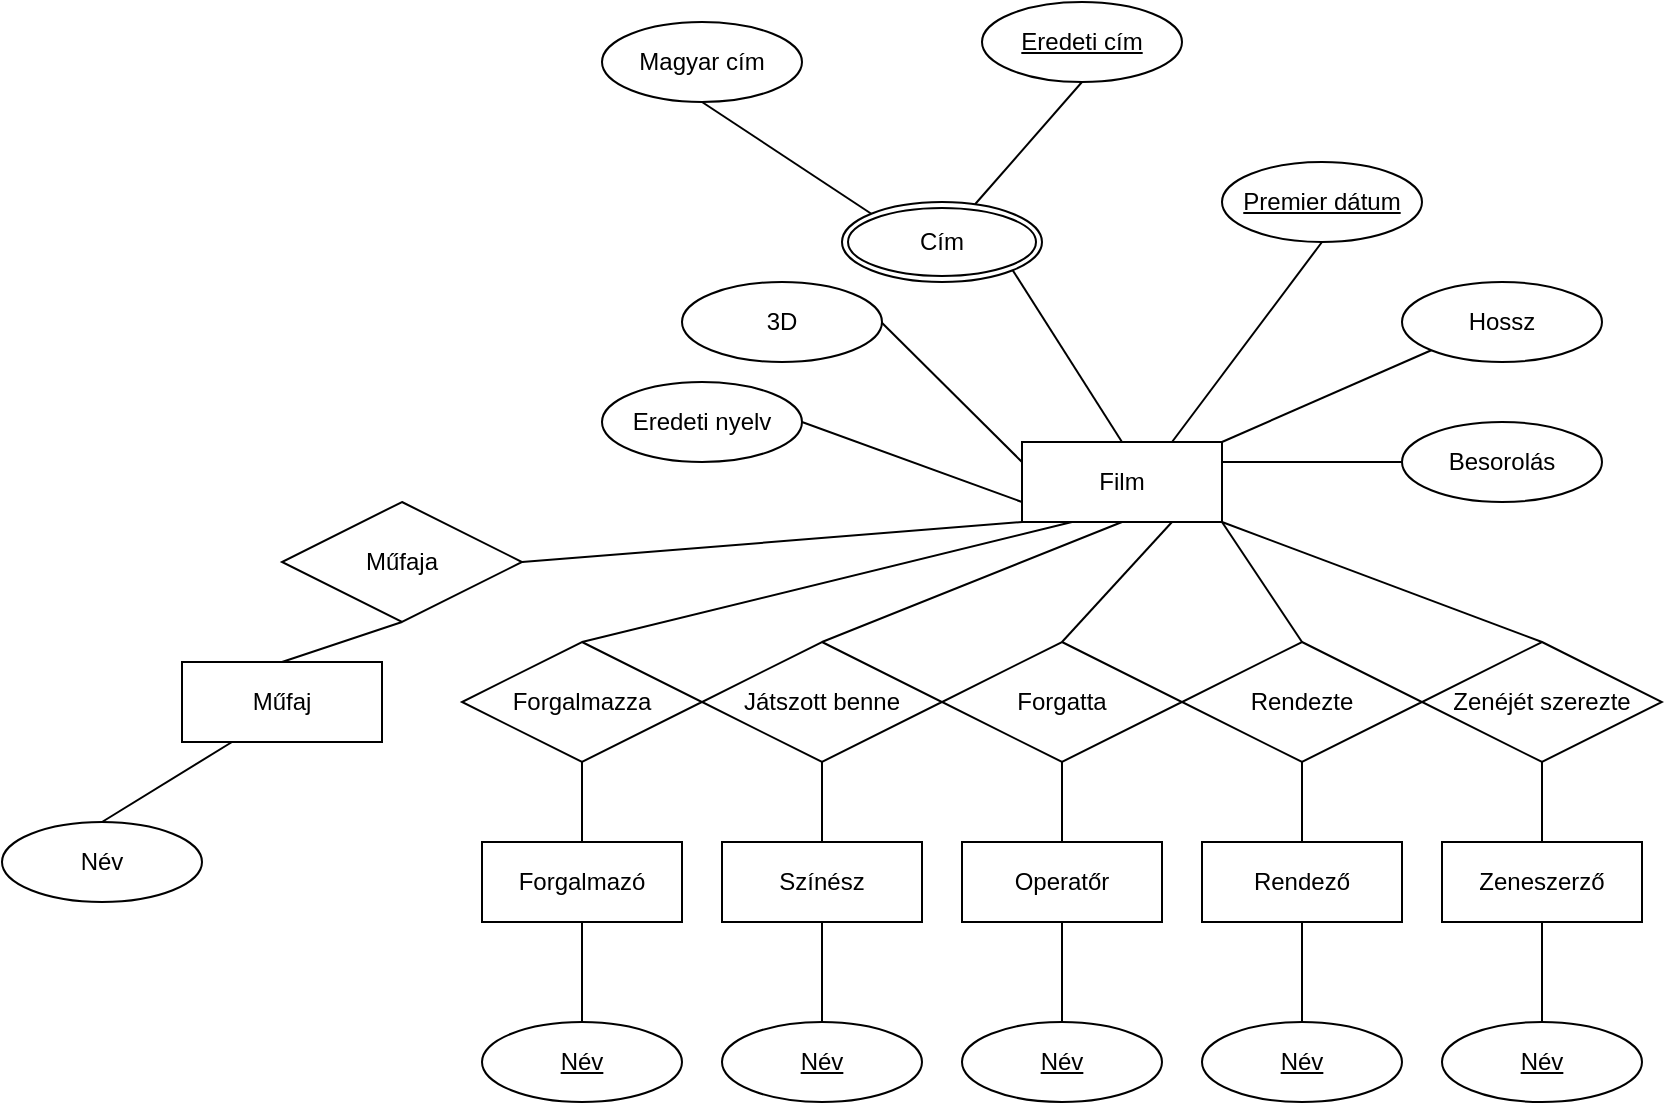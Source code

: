 <mxfile version="20.3.6" type="device"><diagram id="xtN1AGq6OjAocA2u8VrK" name="1 oldal"><mxGraphModel dx="2012" dy="662" grid="1" gridSize="10" guides="1" tooltips="1" connect="1" arrows="1" fold="1" page="1" pageScale="1" pageWidth="827" pageHeight="1169" math="0" shadow="0"><root><mxCell id="0"/><mxCell id="1" parent="0"/><mxCell id="f1IO1buIb6xpCGSynQYz-7" style="edgeStyle=none;rounded=0;orthogonalLoop=1;jettySize=auto;html=1;exitX=0.5;exitY=0;exitDx=0;exitDy=0;entryX=1;entryY=1;entryDx=0;entryDy=0;endArrow=none;endFill=0;" edge="1" parent="1" source="f1IO1buIb6xpCGSynQYz-1" target="f1IO1buIb6xpCGSynQYz-2"><mxGeometry relative="1" as="geometry"/></mxCell><mxCell id="f1IO1buIb6xpCGSynQYz-27" style="edgeStyle=none;rounded=0;orthogonalLoop=1;jettySize=auto;html=1;exitX=0.25;exitY=1;exitDx=0;exitDy=0;entryX=0.5;entryY=0;entryDx=0;entryDy=0;endArrow=none;endFill=0;" edge="1" parent="1" source="f1IO1buIb6xpCGSynQYz-1" target="f1IO1buIb6xpCGSynQYz-26"><mxGeometry relative="1" as="geometry"/></mxCell><mxCell id="f1IO1buIb6xpCGSynQYz-1" value="Film" style="whiteSpace=wrap;html=1;align=center;" vertex="1" parent="1"><mxGeometry x="280" y="320" width="100" height="40" as="geometry"/></mxCell><mxCell id="f1IO1buIb6xpCGSynQYz-2" value="Cím" style="ellipse;shape=doubleEllipse;margin=3;whiteSpace=wrap;html=1;align=center;" vertex="1" parent="1"><mxGeometry x="190" y="200" width="100" height="40" as="geometry"/></mxCell><mxCell id="f1IO1buIb6xpCGSynQYz-6" style="edgeStyle=none;rounded=0;orthogonalLoop=1;jettySize=auto;html=1;exitX=0.5;exitY=1;exitDx=0;exitDy=0;entryX=0;entryY=0;entryDx=0;entryDy=0;endArrow=none;endFill=0;" edge="1" parent="1" source="f1IO1buIb6xpCGSynQYz-23" target="f1IO1buIb6xpCGSynQYz-2"><mxGeometry relative="1" as="geometry"><mxPoint x="140" y="210" as="sourcePoint"/></mxGeometry></mxCell><mxCell id="f1IO1buIb6xpCGSynQYz-5" style="rounded=0;orthogonalLoop=1;jettySize=auto;html=1;exitX=0.5;exitY=1;exitDx=0;exitDy=0;endArrow=none;endFill=0;" edge="1" parent="1" source="f1IO1buIb6xpCGSynQYz-4" target="f1IO1buIb6xpCGSynQYz-2"><mxGeometry relative="1" as="geometry"/></mxCell><mxCell id="f1IO1buIb6xpCGSynQYz-4" value="Eredeti cím" style="ellipse;whiteSpace=wrap;html=1;align=center;fontStyle=4;" vertex="1" parent="1"><mxGeometry x="260" y="100" width="100" height="40" as="geometry"/></mxCell><mxCell id="f1IO1buIb6xpCGSynQYz-17" style="edgeStyle=none;rounded=0;orthogonalLoop=1;jettySize=auto;html=1;exitX=0;exitY=1;exitDx=0;exitDy=0;entryX=1;entryY=0;entryDx=0;entryDy=0;endArrow=none;endFill=0;" edge="1" parent="1" source="f1IO1buIb6xpCGSynQYz-10" target="f1IO1buIb6xpCGSynQYz-1"><mxGeometry relative="1" as="geometry"/></mxCell><mxCell id="f1IO1buIb6xpCGSynQYz-10" value="Hossz" style="ellipse;whiteSpace=wrap;html=1;align=center;" vertex="1" parent="1"><mxGeometry x="470" y="240" width="100" height="40" as="geometry"/></mxCell><mxCell id="f1IO1buIb6xpCGSynQYz-16" style="edgeStyle=none;rounded=0;orthogonalLoop=1;jettySize=auto;html=1;exitX=0.5;exitY=1;exitDx=0;exitDy=0;entryX=0.75;entryY=0;entryDx=0;entryDy=0;endArrow=none;endFill=0;" edge="1" parent="1" source="f1IO1buIb6xpCGSynQYz-11" target="f1IO1buIb6xpCGSynQYz-1"><mxGeometry relative="1" as="geometry"/></mxCell><mxCell id="f1IO1buIb6xpCGSynQYz-11" value="Premier dátum" style="ellipse;whiteSpace=wrap;html=1;align=center;fontStyle=4;" vertex="1" parent="1"><mxGeometry x="380" y="180" width="100" height="40" as="geometry"/></mxCell><mxCell id="f1IO1buIb6xpCGSynQYz-18" style="edgeStyle=none;rounded=0;orthogonalLoop=1;jettySize=auto;html=1;exitX=0;exitY=0.5;exitDx=0;exitDy=0;entryX=1;entryY=0.25;entryDx=0;entryDy=0;endArrow=none;endFill=0;" edge="1" parent="1" source="f1IO1buIb6xpCGSynQYz-12" target="f1IO1buIb6xpCGSynQYz-1"><mxGeometry relative="1" as="geometry"/></mxCell><mxCell id="f1IO1buIb6xpCGSynQYz-12" value="Besorolás" style="ellipse;whiteSpace=wrap;html=1;align=center;" vertex="1" parent="1"><mxGeometry x="470" y="310" width="100" height="40" as="geometry"/></mxCell><mxCell id="f1IO1buIb6xpCGSynQYz-19" style="edgeStyle=none;rounded=0;orthogonalLoop=1;jettySize=auto;html=1;exitX=1;exitY=0.5;exitDx=0;exitDy=0;entryX=0;entryY=0.75;entryDx=0;entryDy=0;endArrow=none;endFill=0;" edge="1" parent="1" source="f1IO1buIb6xpCGSynQYz-13" target="f1IO1buIb6xpCGSynQYz-1"><mxGeometry relative="1" as="geometry"/></mxCell><mxCell id="f1IO1buIb6xpCGSynQYz-13" value="Eredeti nyelv" style="ellipse;whiteSpace=wrap;html=1;align=center;" vertex="1" parent="1"><mxGeometry x="70" y="290" width="100" height="40" as="geometry"/></mxCell><mxCell id="f1IO1buIb6xpCGSynQYz-20" style="edgeStyle=none;rounded=0;orthogonalLoop=1;jettySize=auto;html=1;exitX=1;exitY=0;exitDx=0;exitDy=0;entryX=0;entryY=0.25;entryDx=0;entryDy=0;endArrow=none;endFill=0;" edge="1" parent="1" source="f1IO1buIb6xpCGSynQYz-15" target="f1IO1buIb6xpCGSynQYz-1"><mxGeometry relative="1" as="geometry"/></mxCell><mxCell id="f1IO1buIb6xpCGSynQYz-15" value="3D" style="ellipse;whiteSpace=wrap;html=1;align=center;" vertex="1" parent="1"><mxGeometry x="110" y="240" width="100" height="40" as="geometry"/></mxCell><mxCell id="f1IO1buIb6xpCGSynQYz-21" value="Forgalmazó" style="whiteSpace=wrap;html=1;align=center;" vertex="1" parent="1"><mxGeometry x="10" y="520" width="100" height="40" as="geometry"/></mxCell><mxCell id="f1IO1buIb6xpCGSynQYz-24" style="edgeStyle=none;rounded=0;orthogonalLoop=1;jettySize=auto;html=1;entryX=0.5;entryY=1;entryDx=0;entryDy=0;endArrow=none;endFill=0;exitX=0.5;exitY=0;exitDx=0;exitDy=0;" edge="1" parent="1" source="f1IO1buIb6xpCGSynQYz-25" target="f1IO1buIb6xpCGSynQYz-21"><mxGeometry relative="1" as="geometry"><mxPoint x="270" y="590" as="sourcePoint"/></mxGeometry></mxCell><mxCell id="f1IO1buIb6xpCGSynQYz-23" value="Magyar cím" style="ellipse;whiteSpace=wrap;html=1;align=center;" vertex="1" parent="1"><mxGeometry x="70" y="110" width="100" height="40" as="geometry"/></mxCell><mxCell id="f1IO1buIb6xpCGSynQYz-25" value="Név" style="ellipse;whiteSpace=wrap;html=1;align=center;fontStyle=4;" vertex="1" parent="1"><mxGeometry x="10" y="610" width="100" height="40" as="geometry"/></mxCell><mxCell id="f1IO1buIb6xpCGSynQYz-28" style="edgeStyle=none;rounded=0;orthogonalLoop=1;jettySize=auto;html=1;exitX=0.5;exitY=1;exitDx=0;exitDy=0;entryX=0.5;entryY=0;entryDx=0;entryDy=0;endArrow=none;endFill=0;" edge="1" parent="1" source="f1IO1buIb6xpCGSynQYz-26" target="f1IO1buIb6xpCGSynQYz-21"><mxGeometry relative="1" as="geometry"/></mxCell><mxCell id="f1IO1buIb6xpCGSynQYz-26" value="Forgalmazza" style="shape=rhombus;perimeter=rhombusPerimeter;whiteSpace=wrap;html=1;align=center;" vertex="1" parent="1"><mxGeometry y="420" width="120" height="60" as="geometry"/></mxCell><mxCell id="f1IO1buIb6xpCGSynQYz-30" style="edgeStyle=none;rounded=0;orthogonalLoop=1;jettySize=auto;html=1;exitX=0.5;exitY=0;exitDx=0;exitDy=0;entryX=0.5;entryY=1;entryDx=0;entryDy=0;endArrow=none;endFill=0;" edge="1" parent="1" source="f1IO1buIb6xpCGSynQYz-29" target="f1IO1buIb6xpCGSynQYz-1"><mxGeometry relative="1" as="geometry"/></mxCell><mxCell id="f1IO1buIb6xpCGSynQYz-29" value="Játszott benne" style="shape=rhombus;perimeter=rhombusPerimeter;whiteSpace=wrap;html=1;align=center;" vertex="1" parent="1"><mxGeometry x="120" y="420" width="120" height="60" as="geometry"/></mxCell><mxCell id="f1IO1buIb6xpCGSynQYz-32" style="edgeStyle=none;rounded=0;orthogonalLoop=1;jettySize=auto;html=1;exitX=0.5;exitY=0;exitDx=0;exitDy=0;entryX=0.5;entryY=1;entryDx=0;entryDy=0;endArrow=none;endFill=0;" edge="1" parent="1" source="f1IO1buIb6xpCGSynQYz-31" target="f1IO1buIb6xpCGSynQYz-29"><mxGeometry relative="1" as="geometry"/></mxCell><mxCell id="f1IO1buIb6xpCGSynQYz-34" style="edgeStyle=none;rounded=0;orthogonalLoop=1;jettySize=auto;html=1;exitX=0.5;exitY=1;exitDx=0;exitDy=0;entryX=0.5;entryY=0;entryDx=0;entryDy=0;endArrow=none;endFill=0;" edge="1" parent="1" source="f1IO1buIb6xpCGSynQYz-31" target="f1IO1buIb6xpCGSynQYz-33"><mxGeometry relative="1" as="geometry"/></mxCell><mxCell id="f1IO1buIb6xpCGSynQYz-31" value="Színész" style="whiteSpace=wrap;html=1;align=center;" vertex="1" parent="1"><mxGeometry x="130" y="520" width="100" height="40" as="geometry"/></mxCell><mxCell id="f1IO1buIb6xpCGSynQYz-33" value="Név" style="ellipse;whiteSpace=wrap;html=1;align=center;fontStyle=4;" vertex="1" parent="1"><mxGeometry x="130" y="610" width="100" height="40" as="geometry"/></mxCell><mxCell id="f1IO1buIb6xpCGSynQYz-35" value="Operatőr" style="whiteSpace=wrap;html=1;align=center;" vertex="1" parent="1"><mxGeometry x="250" y="520" width="100" height="40" as="geometry"/></mxCell><mxCell id="f1IO1buIb6xpCGSynQYz-39" style="edgeStyle=none;rounded=0;orthogonalLoop=1;jettySize=auto;html=1;exitX=0.5;exitY=1;exitDx=0;exitDy=0;entryX=0.5;entryY=0;entryDx=0;entryDy=0;endArrow=none;endFill=0;" edge="1" parent="1" source="f1IO1buIb6xpCGSynQYz-36" target="f1IO1buIb6xpCGSynQYz-35"><mxGeometry relative="1" as="geometry"/></mxCell><mxCell id="f1IO1buIb6xpCGSynQYz-40" style="edgeStyle=none;rounded=0;orthogonalLoop=1;jettySize=auto;html=1;exitX=0.5;exitY=0;exitDx=0;exitDy=0;entryX=0.75;entryY=1;entryDx=0;entryDy=0;endArrow=none;endFill=0;" edge="1" parent="1" source="f1IO1buIb6xpCGSynQYz-36" target="f1IO1buIb6xpCGSynQYz-1"><mxGeometry relative="1" as="geometry"/></mxCell><mxCell id="f1IO1buIb6xpCGSynQYz-36" value="Forgatta" style="shape=rhombus;perimeter=rhombusPerimeter;whiteSpace=wrap;html=1;align=center;" vertex="1" parent="1"><mxGeometry x="240" y="420" width="120" height="60" as="geometry"/></mxCell><mxCell id="f1IO1buIb6xpCGSynQYz-38" style="edgeStyle=none;rounded=0;orthogonalLoop=1;jettySize=auto;html=1;exitX=0.5;exitY=0;exitDx=0;exitDy=0;entryX=0.5;entryY=1;entryDx=0;entryDy=0;endArrow=none;endFill=0;" edge="1" parent="1" source="f1IO1buIb6xpCGSynQYz-37" target="f1IO1buIb6xpCGSynQYz-35"><mxGeometry relative="1" as="geometry"/></mxCell><mxCell id="f1IO1buIb6xpCGSynQYz-37" value="Név" style="ellipse;whiteSpace=wrap;html=1;align=center;fontStyle=4;" vertex="1" parent="1"><mxGeometry x="250" y="610" width="100" height="40" as="geometry"/></mxCell><mxCell id="f1IO1buIb6xpCGSynQYz-41" value="Rendező" style="whiteSpace=wrap;html=1;align=center;" vertex="1" parent="1"><mxGeometry x="370" y="520" width="100" height="40" as="geometry"/></mxCell><mxCell id="f1IO1buIb6xpCGSynQYz-44" style="edgeStyle=none;rounded=0;orthogonalLoop=1;jettySize=auto;html=1;exitX=0.5;exitY=0;exitDx=0;exitDy=0;entryX=0.5;entryY=1;entryDx=0;entryDy=0;endArrow=none;endFill=0;" edge="1" parent="1" source="f1IO1buIb6xpCGSynQYz-43" target="f1IO1buIb6xpCGSynQYz-41"><mxGeometry relative="1" as="geometry"/></mxCell><mxCell id="f1IO1buIb6xpCGSynQYz-43" value="Név" style="ellipse;whiteSpace=wrap;html=1;align=center;fontStyle=4;" vertex="1" parent="1"><mxGeometry x="370" y="610" width="100" height="40" as="geometry"/></mxCell><mxCell id="f1IO1buIb6xpCGSynQYz-46" style="edgeStyle=none;rounded=0;orthogonalLoop=1;jettySize=auto;html=1;exitX=0.5;exitY=1;exitDx=0;exitDy=0;entryX=0.5;entryY=0;entryDx=0;entryDy=0;endArrow=none;endFill=0;" edge="1" parent="1" source="f1IO1buIb6xpCGSynQYz-45" target="f1IO1buIb6xpCGSynQYz-41"><mxGeometry relative="1" as="geometry"/></mxCell><mxCell id="f1IO1buIb6xpCGSynQYz-47" style="edgeStyle=none;rounded=0;orthogonalLoop=1;jettySize=auto;html=1;exitX=0.5;exitY=0;exitDx=0;exitDy=0;entryX=1;entryY=1;entryDx=0;entryDy=0;endArrow=none;endFill=0;" edge="1" parent="1" source="f1IO1buIb6xpCGSynQYz-45" target="f1IO1buIb6xpCGSynQYz-1"><mxGeometry relative="1" as="geometry"/></mxCell><mxCell id="f1IO1buIb6xpCGSynQYz-45" value="Rendezte" style="shape=rhombus;perimeter=rhombusPerimeter;whiteSpace=wrap;html=1;align=center;" vertex="1" parent="1"><mxGeometry x="360" y="420" width="120" height="60" as="geometry"/></mxCell><mxCell id="f1IO1buIb6xpCGSynQYz-48" value="Zeneszerző" style="whiteSpace=wrap;html=1;align=center;" vertex="1" parent="1"><mxGeometry x="490" y="520" width="100" height="40" as="geometry"/></mxCell><mxCell id="f1IO1buIb6xpCGSynQYz-49" style="edgeStyle=none;rounded=0;orthogonalLoop=1;jettySize=auto;html=1;exitX=0.5;exitY=0;exitDx=0;exitDy=0;entryX=0.5;entryY=1;entryDx=0;entryDy=0;endArrow=none;endFill=0;" edge="1" parent="1" source="f1IO1buIb6xpCGSynQYz-50" target="f1IO1buIb6xpCGSynQYz-48"><mxGeometry relative="1" as="geometry"/></mxCell><mxCell id="f1IO1buIb6xpCGSynQYz-50" value="Név" style="ellipse;whiteSpace=wrap;html=1;align=center;fontStyle=4;" vertex="1" parent="1"><mxGeometry x="490" y="610" width="100" height="40" as="geometry"/></mxCell><mxCell id="f1IO1buIb6xpCGSynQYz-51" style="edgeStyle=none;rounded=0;orthogonalLoop=1;jettySize=auto;html=1;exitX=0.5;exitY=1;exitDx=0;exitDy=0;entryX=0.5;entryY=0;entryDx=0;entryDy=0;endArrow=none;endFill=0;" edge="1" parent="1" source="f1IO1buIb6xpCGSynQYz-53" target="f1IO1buIb6xpCGSynQYz-48"><mxGeometry relative="1" as="geometry"/></mxCell><mxCell id="f1IO1buIb6xpCGSynQYz-52" style="edgeStyle=none;rounded=0;orthogonalLoop=1;jettySize=auto;html=1;exitX=0.5;exitY=0;exitDx=0;exitDy=0;entryX=1;entryY=1;entryDx=0;entryDy=0;endArrow=none;endFill=0;" edge="1" parent="1" source="f1IO1buIb6xpCGSynQYz-53" target="f1IO1buIb6xpCGSynQYz-1"><mxGeometry relative="1" as="geometry"><mxPoint x="500" y="360.0" as="targetPoint"/></mxGeometry></mxCell><mxCell id="f1IO1buIb6xpCGSynQYz-53" value="Zenéjét szerezte" style="shape=rhombus;perimeter=rhombusPerimeter;whiteSpace=wrap;html=1;align=center;" vertex="1" parent="1"><mxGeometry x="480" y="420" width="120" height="60" as="geometry"/></mxCell><mxCell id="f1IO1buIb6xpCGSynQYz-54" value="Műfaj" style="whiteSpace=wrap;html=1;align=center;" vertex="1" parent="1"><mxGeometry x="-140" y="430" width="100" height="40" as="geometry"/></mxCell><mxCell id="f1IO1buIb6xpCGSynQYz-57" style="edgeStyle=none;rounded=0;orthogonalLoop=1;jettySize=auto;html=1;exitX=0.5;exitY=0;exitDx=0;exitDy=0;entryX=0.25;entryY=1;entryDx=0;entryDy=0;endArrow=none;endFill=0;" edge="1" parent="1" source="f1IO1buIb6xpCGSynQYz-56" target="f1IO1buIb6xpCGSynQYz-54"><mxGeometry relative="1" as="geometry"/></mxCell><mxCell id="f1IO1buIb6xpCGSynQYz-56" value="Név" style="ellipse;whiteSpace=wrap;html=1;align=center;" vertex="1" parent="1"><mxGeometry x="-230" y="510" width="100" height="40" as="geometry"/></mxCell><mxCell id="f1IO1buIb6xpCGSynQYz-59" style="edgeStyle=none;rounded=0;orthogonalLoop=1;jettySize=auto;html=1;exitX=0.5;exitY=1;exitDx=0;exitDy=0;entryX=0.5;entryY=0;entryDx=0;entryDy=0;endArrow=none;endFill=0;" edge="1" parent="1" source="f1IO1buIb6xpCGSynQYz-58" target="f1IO1buIb6xpCGSynQYz-54"><mxGeometry relative="1" as="geometry"/></mxCell><mxCell id="f1IO1buIb6xpCGSynQYz-60" style="edgeStyle=none;rounded=0;orthogonalLoop=1;jettySize=auto;html=1;exitX=1;exitY=0.5;exitDx=0;exitDy=0;entryX=0;entryY=1;entryDx=0;entryDy=0;endArrow=none;endFill=0;" edge="1" parent="1" source="f1IO1buIb6xpCGSynQYz-58" target="f1IO1buIb6xpCGSynQYz-1"><mxGeometry relative="1" as="geometry"/></mxCell><mxCell id="f1IO1buIb6xpCGSynQYz-58" value="Műfaja" style="shape=rhombus;perimeter=rhombusPerimeter;whiteSpace=wrap;html=1;align=center;" vertex="1" parent="1"><mxGeometry x="-90" y="350" width="120" height="60" as="geometry"/></mxCell></root></mxGraphModel></diagram></mxfile>